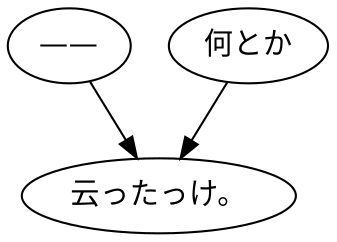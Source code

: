 digraph graph4434 {
	node0 [label="——"];
	node1 [label="何とか"];
	node2 [label="云ったっけ。"];
	node0 -> node2;
	node1 -> node2;
}
